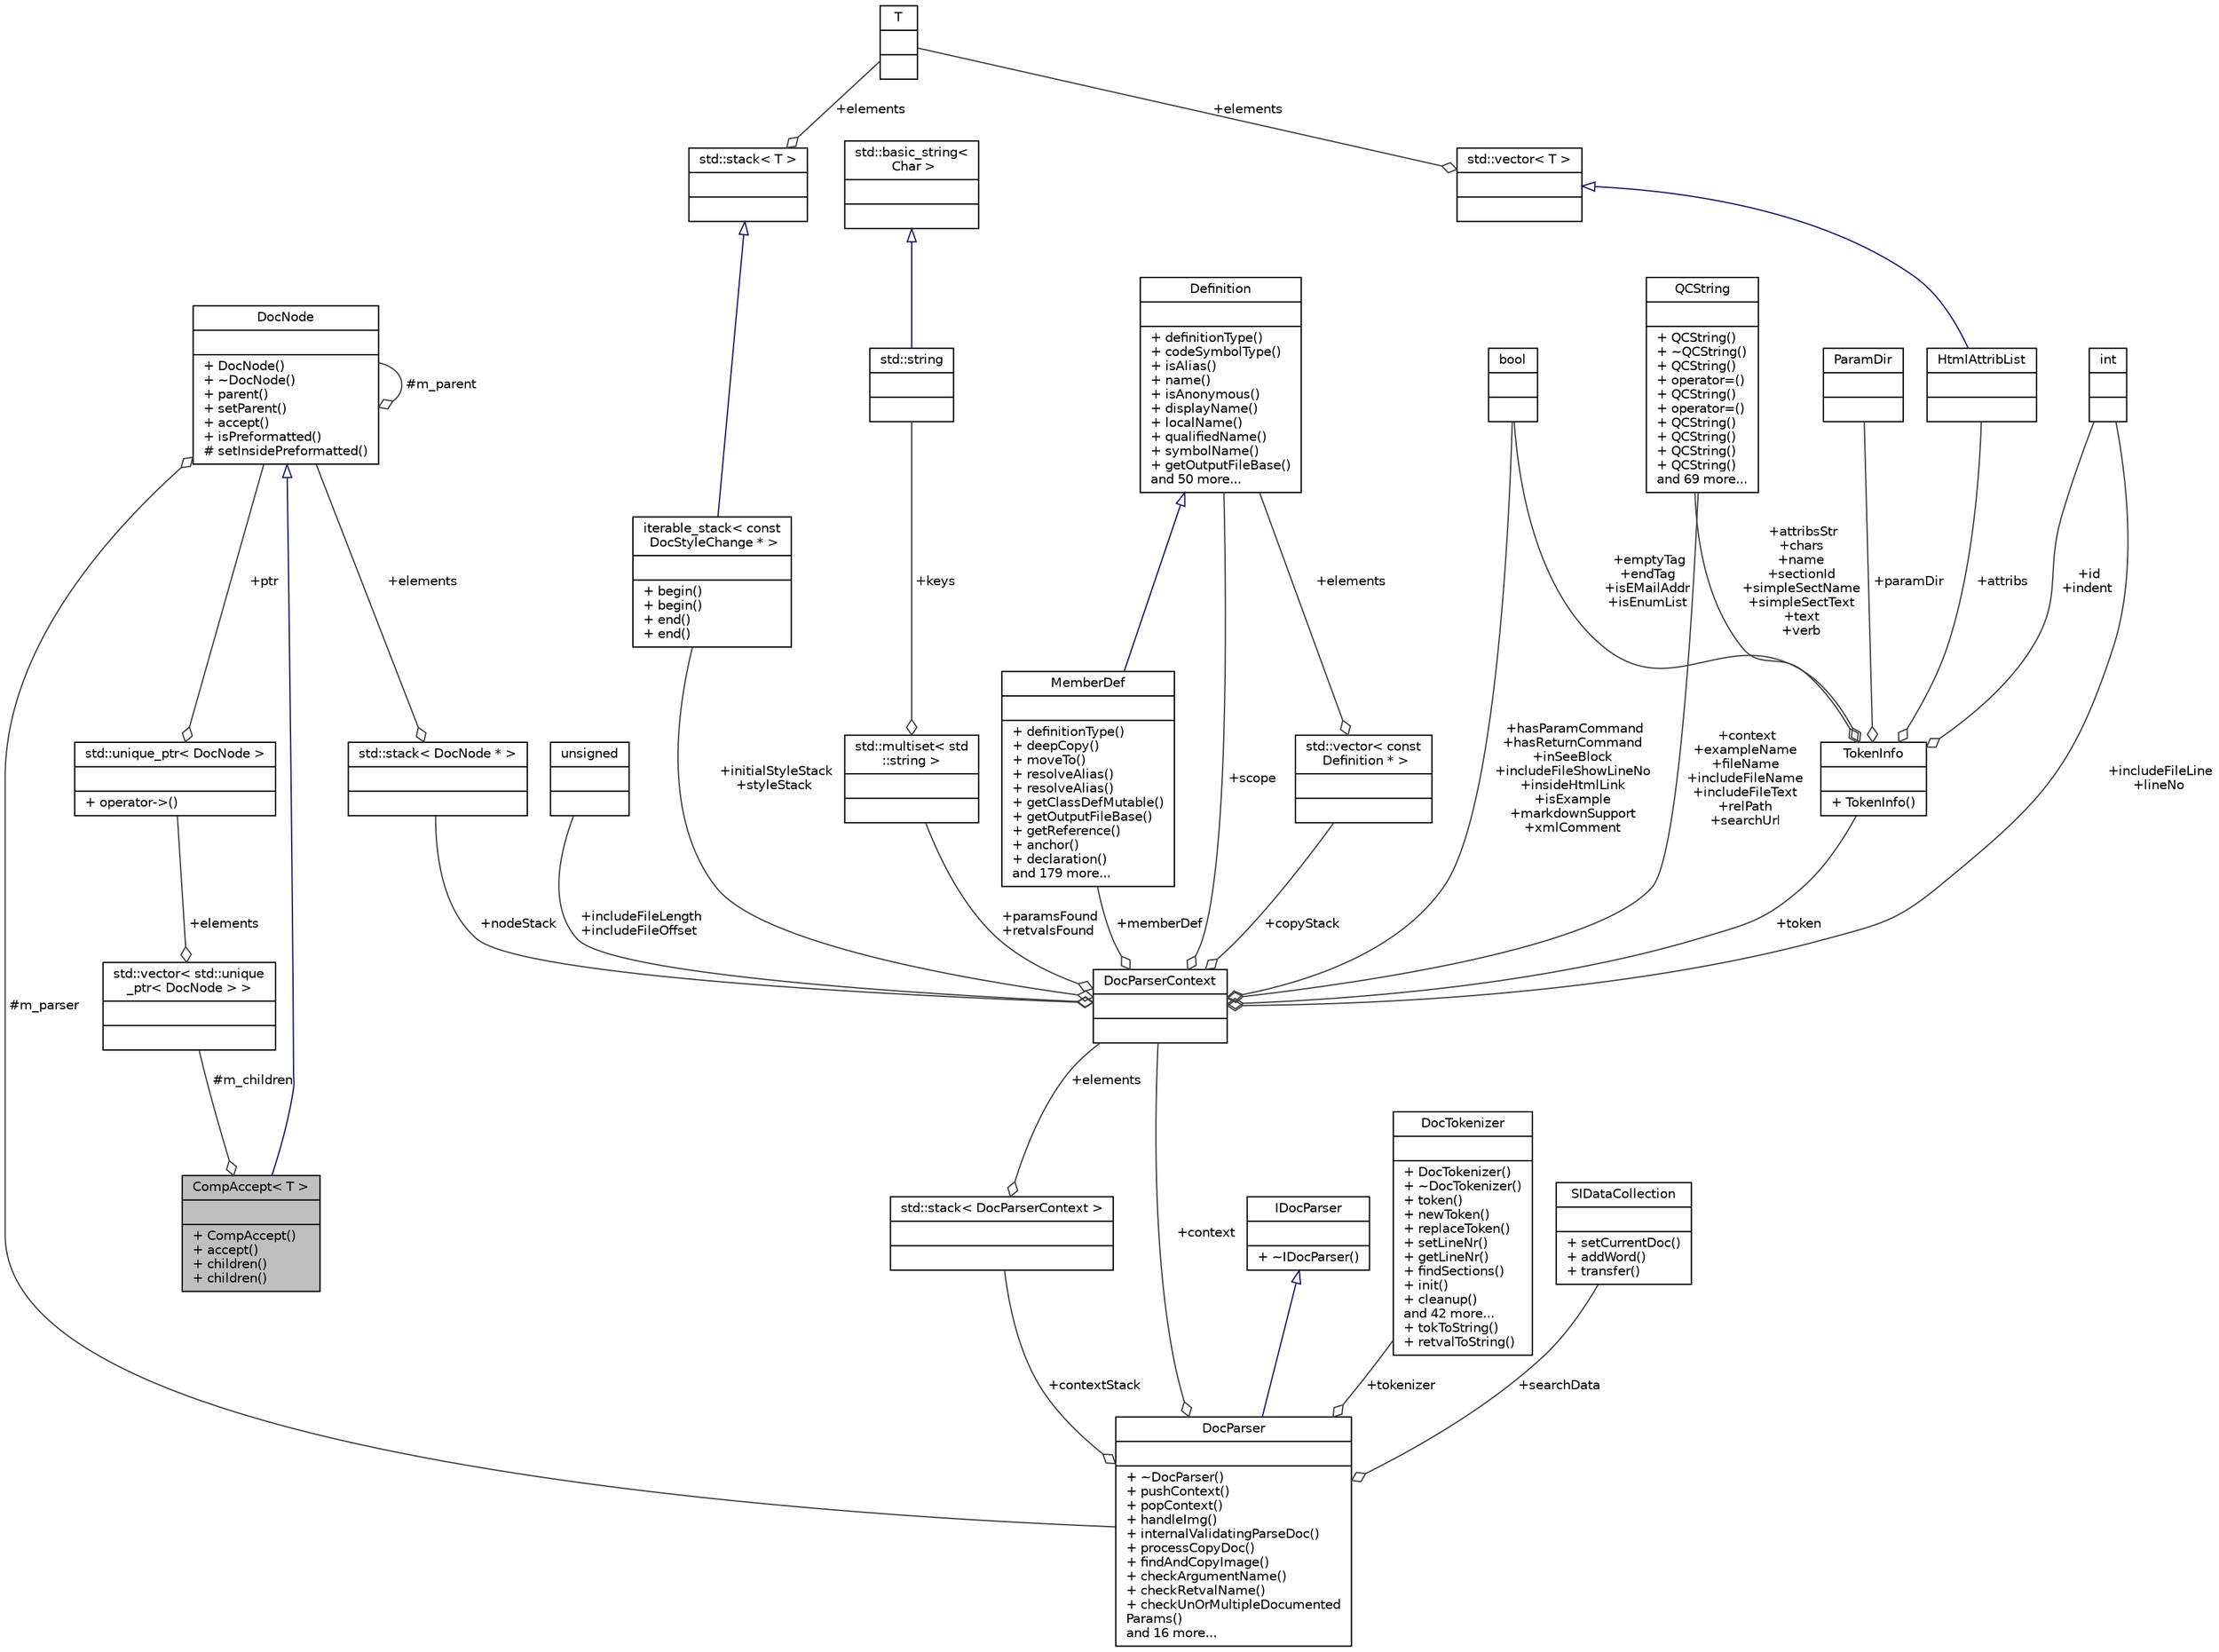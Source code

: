 digraph "CompAccept&lt; T &gt;"
{
 // LATEX_PDF_SIZE
  edge [fontname="Helvetica",fontsize="10",labelfontname="Helvetica",labelfontsize="10"];
  node [fontname="Helvetica",fontsize="10",shape=record];
  Node1 [label="{CompAccept\< T \>\n||+ CompAccept()\l+ accept()\l+ children()\l+ children()\l}",height=0.2,width=0.4,color="black", fillcolor="grey75", style="filled", fontcolor="black",tooltip=" "];
  Node2 -> Node1 [dir="back",color="midnightblue",fontsize="10",style="solid",arrowtail="onormal",fontname="Helvetica"];
  Node2 [label="{DocNode\n||+ DocNode()\l+ ~DocNode()\l+ parent()\l+ setParent()\l+ accept()\l+ isPreformatted()\l# setInsidePreformatted()\l}",height=0.2,width=0.4,color="black", fillcolor="white", style="filled",URL="$classDocNode.html",tooltip=" "];
  Node2 -> Node2 [color="grey25",fontsize="10",style="solid",label=" #m_parent" ,arrowhead="odiamond",fontname="Helvetica"];
  Node3 -> Node2 [color="grey25",fontsize="10",style="solid",label=" #m_parser" ,arrowhead="odiamond",fontname="Helvetica"];
  Node3 [label="{DocParser\n||+ ~DocParser()\l+ pushContext()\l+ popContext()\l+ handleImg()\l+ internalValidatingParseDoc()\l+ processCopyDoc()\l+ findAndCopyImage()\l+ checkArgumentName()\l+ checkRetvalName()\l+ checkUnOrMultipleDocumented\lParams()\land 16 more...\l}",height=0.2,width=0.4,color="black", fillcolor="white", style="filled",URL="$classDocParser.html",tooltip=" "];
  Node4 -> Node3 [dir="back",color="midnightblue",fontsize="10",style="solid",arrowtail="onormal",fontname="Helvetica"];
  Node4 [label="{IDocParser\n||+ ~IDocParser()\l}",height=0.2,width=0.4,color="black", fillcolor="white", style="filled",URL="$classIDocParser.html",tooltip=" "];
  Node5 -> Node3 [color="grey25",fontsize="10",style="solid",label=" +contextStack" ,arrowhead="odiamond",fontname="Helvetica"];
  Node5 [label="{std::stack\< DocParserContext \>\n||}",height=0.2,width=0.4,color="black", fillcolor="white", style="filled",tooltip=" "];
  Node6 -> Node5 [color="grey25",fontsize="10",style="solid",label=" +elements" ,arrowhead="odiamond",fontname="Helvetica"];
  Node6 [label="{DocParserContext\n||}",height=0.2,width=0.4,color="black", fillcolor="white", style="filled",URL="$structDocParserContext.html",tooltip=" "];
  Node7 -> Node6 [color="grey25",fontsize="10",style="solid",label=" +scope" ,arrowhead="odiamond",fontname="Helvetica"];
  Node7 [label="{Definition\n||+ definitionType()\l+ codeSymbolType()\l+ isAlias()\l+ name()\l+ isAnonymous()\l+ displayName()\l+ localName()\l+ qualifiedName()\l+ symbolName()\l+ getOutputFileBase()\land 50 more...\l}",height=0.2,width=0.4,color="black", fillcolor="white", style="filled",URL="$classDefinition.html",tooltip=" "];
  Node8 -> Node6 [color="grey25",fontsize="10",style="solid",label=" +context\n+exampleName\n+fileName\n+includeFileName\n+includeFileText\n+relPath\n+searchUrl" ,arrowhead="odiamond",fontname="Helvetica"];
  Node8 [label="{QCString\n||+ QCString()\l+ ~QCString()\l+ QCString()\l+ operator=()\l+ QCString()\l+ operator=()\l+ QCString()\l+ QCString()\l+ QCString()\l+ QCString()\land 69 more...\l}",height=0.2,width=0.4,color="black", fillcolor="white", style="filled",URL="$classQCString.html",tooltip=" "];
  Node9 -> Node6 [color="grey25",fontsize="10",style="solid",label=" +hasParamCommand\n+hasReturnCommand\n+inSeeBlock\n+includeFileShowLineNo\n+insideHtmlLink\n+isExample\n+markdownSupport\n+xmlComment" ,arrowhead="odiamond",fontname="Helvetica"];
  Node9 [label="{bool\n||}",height=0.2,width=0.4,color="black", fillcolor="white", style="filled",tooltip=" "];
  Node10 -> Node6 [color="grey25",fontsize="10",style="solid",label=" +nodeStack" ,arrowhead="odiamond",fontname="Helvetica"];
  Node10 [label="{std::stack\< DocNode * \>\n||}",height=0.2,width=0.4,color="black", fillcolor="white", style="filled",tooltip=" "];
  Node2 -> Node10 [color="grey25",fontsize="10",style="solid",label=" +elements" ,arrowhead="odiamond",fontname="Helvetica"];
  Node11 -> Node6 [color="grey25",fontsize="10",style="solid",label=" +initialStyleStack\n+styleStack" ,arrowhead="odiamond",fontname="Helvetica"];
  Node11 [label="{iterable_stack\< const\l DocStyleChange * \>\n||+ begin()\l+ begin()\l+ end()\l+ end()\l}",height=0.2,width=0.4,color="black", fillcolor="white", style="filled",URL="$classiterable__stack.html",tooltip=" "];
  Node12 -> Node11 [dir="back",color="midnightblue",fontsize="10",style="solid",arrowtail="onormal",fontname="Helvetica"];
  Node12 [label="{std::stack\< T \>\n||}",height=0.2,width=0.4,color="black", fillcolor="white", style="filled",tooltip=" "];
  Node13 -> Node12 [color="grey25",fontsize="10",style="solid",label=" +elements" ,arrowhead="odiamond",fontname="Helvetica"];
  Node13 [label="{T\n||}",height=0.2,width=0.4,color="black", fillcolor="white", style="filled",tooltip=" "];
  Node14 -> Node6 [color="grey25",fontsize="10",style="solid",label=" +copyStack" ,arrowhead="odiamond",fontname="Helvetica"];
  Node14 [label="{std::vector\< const\l Definition * \>\n||}",height=0.2,width=0.4,color="black", fillcolor="white", style="filled",tooltip=" "];
  Node7 -> Node14 [color="grey25",fontsize="10",style="solid",label=" +elements" ,arrowhead="odiamond",fontname="Helvetica"];
  Node15 -> Node6 [color="grey25",fontsize="10",style="solid",label=" +paramsFound\n+retvalsFound" ,arrowhead="odiamond",fontname="Helvetica"];
  Node15 [label="{std::multiset\< std\l::string \>\n||}",height=0.2,width=0.4,color="black", fillcolor="white", style="filled",tooltip=" "];
  Node16 -> Node15 [color="grey25",fontsize="10",style="solid",label=" +keys" ,arrowhead="odiamond",fontname="Helvetica"];
  Node16 [label="{std::string\n||}",height=0.2,width=0.4,color="black", fillcolor="white", style="filled",tooltip=" "];
  Node17 -> Node16 [dir="back",color="midnightblue",fontsize="10",style="solid",arrowtail="onormal",fontname="Helvetica"];
  Node17 [label="{std::basic_string\<\l Char \>\n||}",height=0.2,width=0.4,color="black", fillcolor="white", style="filled",tooltip=" "];
  Node18 -> Node6 [color="grey25",fontsize="10",style="solid",label=" +memberDef" ,arrowhead="odiamond",fontname="Helvetica"];
  Node18 [label="{MemberDef\n||+ definitionType()\l+ deepCopy()\l+ moveTo()\l+ resolveAlias()\l+ resolveAlias()\l+ getClassDefMutable()\l+ getOutputFileBase()\l+ getReference()\l+ anchor()\l+ declaration()\land 179 more...\l}",height=0.2,width=0.4,color="black", fillcolor="white", style="filled",URL="$classMemberDef.html",tooltip=" "];
  Node7 -> Node18 [dir="back",color="midnightblue",fontsize="10",style="solid",arrowtail="onormal",fontname="Helvetica"];
  Node19 -> Node6 [color="grey25",fontsize="10",style="solid",label=" +includeFileLength\n+includeFileOffset" ,arrowhead="odiamond",fontname="Helvetica"];
  Node19 [label="{unsigned\n||}",height=0.2,width=0.4,color="black", fillcolor="white", style="filled",tooltip=" "];
  Node20 -> Node6 [color="grey25",fontsize="10",style="solid",label=" +includeFileLine\n+lineNo" ,arrowhead="odiamond",fontname="Helvetica"];
  Node20 [label="{int\n||}",height=0.2,width=0.4,color="black", fillcolor="white", style="filled",URL="$classint.html",tooltip=" "];
  Node21 -> Node6 [color="grey25",fontsize="10",style="solid",label=" +token" ,arrowhead="odiamond",fontname="Helvetica"];
  Node21 [label="{TokenInfo\n||+ TokenInfo()\l}",height=0.2,width=0.4,color="black", fillcolor="white", style="filled",URL="$structTokenInfo.html",tooltip="Data associated with a token used by the comment block parser."];
  Node8 -> Node21 [color="grey25",fontsize="10",style="solid",label=" +attribsStr\n+chars\n+name\n+sectionId\n+simpleSectName\n+simpleSectText\n+text\n+verb" ,arrowhead="odiamond",fontname="Helvetica"];
  Node9 -> Node21 [color="grey25",fontsize="10",style="solid",label=" +emptyTag\n+endTag\n+isEMailAddr\n+isEnumList" ,arrowhead="odiamond",fontname="Helvetica"];
  Node20 -> Node21 [color="grey25",fontsize="10",style="solid",label=" +id\n+indent" ,arrowhead="odiamond",fontname="Helvetica"];
  Node22 -> Node21 [color="grey25",fontsize="10",style="solid",label=" +attribs" ,arrowhead="odiamond",fontname="Helvetica"];
  Node22 [label="{HtmlAttribList\n||}",height=0.2,width=0.4,color="black", fillcolor="white", style="filled",URL="$classHtmlAttribList.html",tooltip="Class representing a list of HTML attributes."];
  Node23 -> Node22 [dir="back",color="midnightblue",fontsize="10",style="solid",arrowtail="onormal",fontname="Helvetica"];
  Node23 [label="{std::vector\< T \>\n||}",height=0.2,width=0.4,color="black", fillcolor="white", style="filled",tooltip=" "];
  Node13 -> Node23 [color="grey25",fontsize="10",style="solid",label=" +elements" ,arrowhead="odiamond",fontname="Helvetica"];
  Node24 -> Node21 [color="grey25",fontsize="10",style="solid",label=" +paramDir" ,arrowhead="odiamond",fontname="Helvetica"];
  Node24 [label="{ParamDir\n||}",height=0.2,width=0.4,color="black", fillcolor="white", style="filled",tooltip=" "];
  Node6 -> Node3 [color="grey25",fontsize="10",style="solid",label=" +context" ,arrowhead="odiamond",fontname="Helvetica"];
  Node25 -> Node3 [color="grey25",fontsize="10",style="solid",label=" +tokenizer" ,arrowhead="odiamond",fontname="Helvetica"];
  Node25 [label="{DocTokenizer\n||+ DocTokenizer()\l+ ~DocTokenizer()\l+ token()\l+ newToken()\l+ replaceToken()\l+ setLineNr()\l+ getLineNr()\l+ findSections()\l+ init()\l+ cleanup()\land 42 more...\l+ tokToString()\l+ retvalToString()\l}",height=0.2,width=0.4,color="black", fillcolor="white", style="filled",URL="$classDocTokenizer.html",tooltip=" "];
  Node26 -> Node3 [color="grey25",fontsize="10",style="solid",label=" +searchData" ,arrowhead="odiamond",fontname="Helvetica"];
  Node26 [label="{SIDataCollection\n||+ setCurrentDoc()\l+ addWord()\l+ transfer()\l}",height=0.2,width=0.4,color="black", fillcolor="white", style="filled",URL="$classSIDataCollection.html",tooltip=" "];
  Node27 -> Node1 [color="grey25",fontsize="10",style="solid",label=" #m_children" ,arrowhead="odiamond",fontname="Helvetica"];
  Node27 [label="{std::vector\< std::unique\l_ptr\< DocNode \> \>\n||}",height=0.2,width=0.4,color="black", fillcolor="white", style="filled",tooltip=" "];
  Node28 -> Node27 [color="grey25",fontsize="10",style="solid",label=" +elements" ,arrowhead="odiamond",fontname="Helvetica"];
  Node28 [label="{std::unique_ptr\< DocNode \>\n||+ operator-\>()\l}",height=0.2,width=0.4,color="black", fillcolor="white", style="filled",tooltip=" "];
  Node2 -> Node28 [color="grey25",fontsize="10",style="solid",label=" +ptr" ,arrowhead="odiamond",fontname="Helvetica"];
}
